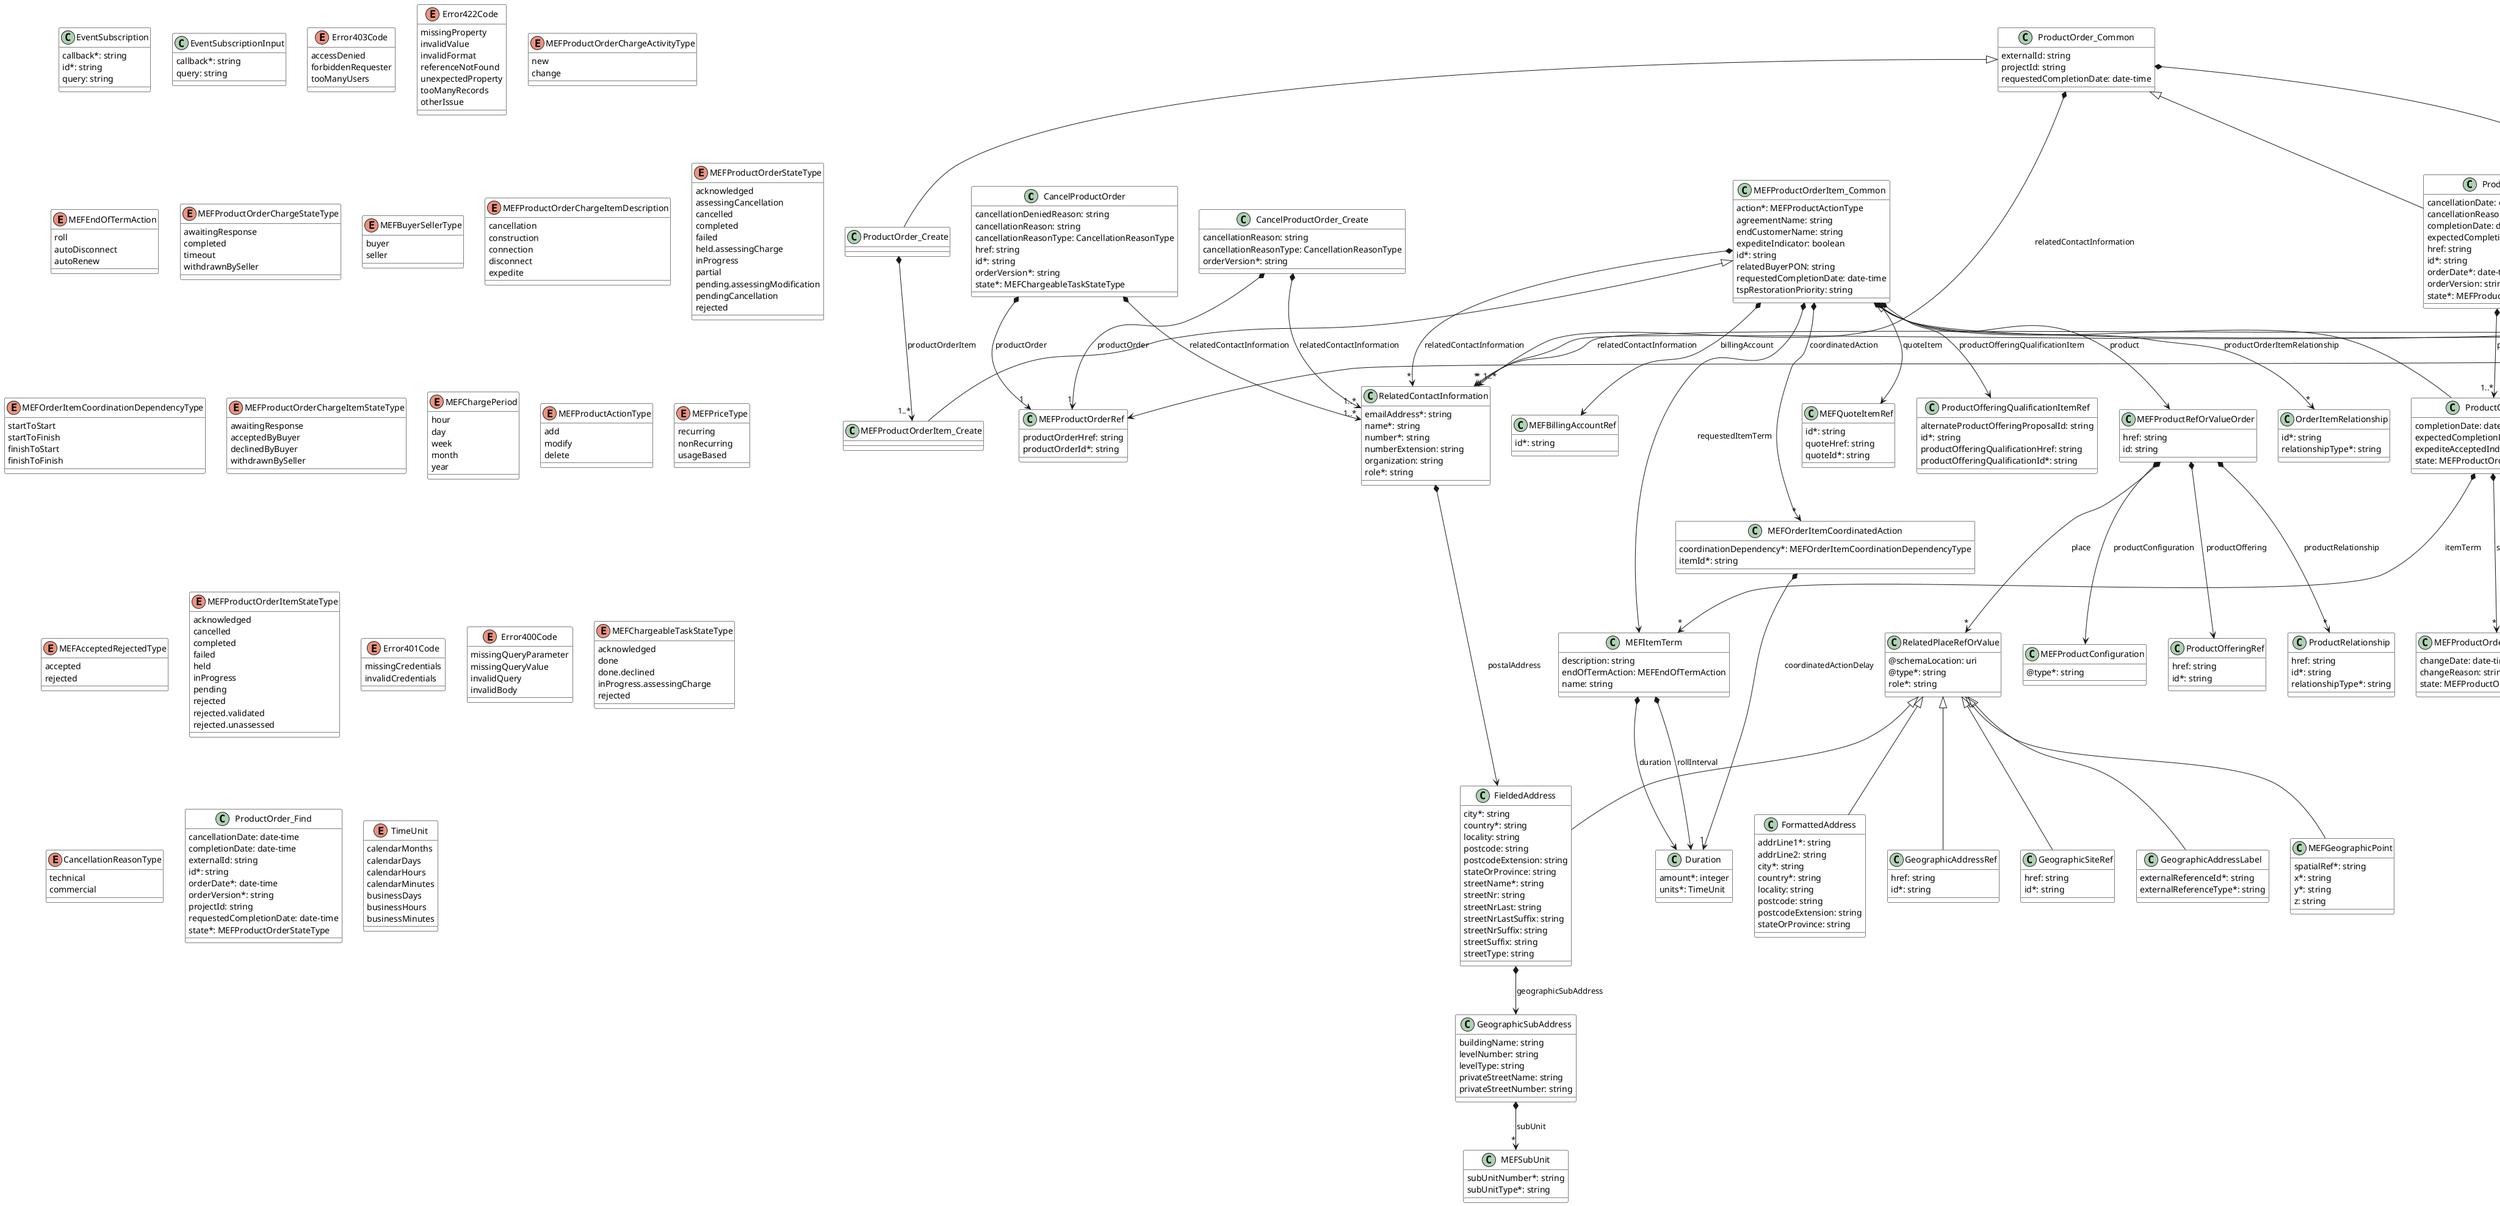 @startuml
skinparam {
    ClassBackgroundColor White
    ClassBorderColor Black
}

class CancelProductOrder {

    cancellationDeniedReason: string
    cancellationReason: string
    cancellationReasonType: CancellationReasonType
    href: string
    id*: string
    orderVersion*: string
    state*: MEFChargeableTaskStateType
}

CancelProductOrder *-->"1" MEFProductOrderRef : productOrder
CancelProductOrder *-->"1..*" RelatedContactInformation : relatedContactInformation


class CancelProductOrder_Create {

    cancellationReason: string
    cancellationReasonType: CancellationReasonType
    orderVersion*: string
}

CancelProductOrder_Create *-->"1" MEFProductOrderRef : productOrder
CancelProductOrder_Create *-->"1..*" RelatedContactInformation : relatedContactInformation


class Duration {

    amount*: integer
    units*: TimeUnit
}



class Error400 {

    code*: Error400Code
}
Error <|-- Error400



class Error401 {

    code*: Error401Code
}
Error <|-- Error401



class Error403 {

    code*: Error403Code
}
Error <|-- Error403



class Error404 {

    code*: string
}
Error <|-- Error404



class Error409 {

    code*: string
}
Error <|-- Error409



class Error {

    message: string
    reason*: string
    referenceError: uri
}



class EventSubscription {

    callback*: string
    id*: string
    query: string
}



class EventSubscriptionInput {

    callback*: string
    query: string
}



class FieldedAddress {

    city*: string
    country*: string
    locality: string
    postcode: string
    postcodeExtension: string
    stateOrProvince: string
    streetName*: string
    streetNr: string
    streetNrLast: string
    streetNrLastSuffix: string
    streetNrSuffix: string
    streetSuffix: string
    streetType: string
}
RelatedPlaceRefOrValue <|-- FieldedAddress

FieldedAddress *--> GeographicSubAddress : geographicSubAddress


class FormattedAddress {

    addrLine1*: string
    addrLine2: string
    city*: string
    country*: string
    locality: string
    postcode: string
    postcodeExtension: string
    stateOrProvince: string
}
RelatedPlaceRefOrValue <|-- FormattedAddress



class GeographicAddressRef {

    href: string
    id*: string
}
RelatedPlaceRefOrValue <|-- GeographicAddressRef



class GeographicSiteRef {

    href: string
    id*: string
}
RelatedPlaceRefOrValue <|-- GeographicSiteRef



class GeographicSubAddress {

    buildingName: string
    levelNumber: string
    levelType: string
    privateStreetName: string
    privateStreetNumber: string
}

GeographicSubAddress *-->"*" MEFSubUnit : subUnit


class MEFBillingAccountRef {

    id*: string
}



class MEFCancelProductOrderRef {

    href: string
    id*: string
}



class MEFItemTerm {

    description: string
    endOfTermAction: MEFEndOfTermAction
    name: string
}

MEFItemTerm *--> Duration : duration
MEFItemTerm *--> Duration : rollInterval


class MEFModifyProductOrderItemRequestedDeliveryDate {

    creationDate*: date-time
    expediteIndicator: boolean
    href: string
    id*: string
    orderVersion*: string
    requestedCompletionDate: date-time
    state*: MEFChargeableTaskStateType
}

MEFModifyProductOrderItemRequestedDeliveryDate *-->"1" MEFProductOrderItemRef : productOrderItem


class MEFModifyProductOrderItemRequestedDeliveryDateRef {

    href: string
    id*: string
}



class MEFOrderItemCoordinatedAction {

    coordinationDependency*: MEFOrderItemCoordinationDependencyType
    itemId*: string
}

MEFOrderItemCoordinatedAction *-->"1" Duration : coordinatedActionDelay


class MEFProductOrderItemStateChange {

    changeDate: date-time
    changeReason: string
    state: MEFProductOrderItemStateType
}



class MEFProductOrderItem_Create {

}
MEFProductOrderItem_Common <|-- MEFProductOrderItem_Create



class MEFQuoteItemRef {

    id*: string
    quoteHref: string
    quoteId*: string
}



class Money {

    unit: string
    value: float
}



class ProductOrder {

    cancellationDate: date-time
    cancellationReason: string
    completionDate: date-time
    expectedCompletionDate: date-time
    href: string
    id*: string
    orderDate*: date-time
    orderVersion: string
    state*: MEFProductOrderStateType
}
ProductOrder_Common <|-- ProductOrder

ProductOrder *-->"*" MEFProductOrderChargeRef : cancellationCharge
ProductOrder *-->"1..*" ProductOrderItem : productOrderItem
ProductOrder *-->"*" MEFProductOrderStateChange : stateChange


class ProductOrder_Common {

    externalId: string
    projectId: string
    requestedCompletionDate: date-time
}

ProductOrder_Common *-->"*" Note : note
ProductOrder_Common *-->"1..*" RelatedContactInformation : relatedContactInformation


class ProductOrder_Update {

    externalId: string
    orderVersion*: string
    projectId: string
}

ProductOrder_Update *-->"*" Note : note
ProductOrder_Update *-->"*" MEFProductOrderItem_Update : productOrderItem
ProductOrder_Update *-->"*" RelatedContactInformation : relatedContactInformation


class TerminationError {

    code: Error422Code
    propertyPath: string
    value: string
}



enum Error403Code {

    accessDenied
    forbiddenRequester
    tooManyUsers
}
class Error422 {

    code*: Error422Code
    propertyPath: string
}
Error <|-- Error422



enum Error422Code {

    missingProperty
    invalidValue
    invalidFormat
    referenceNotFound
    unexpectedProperty
    tooManyRecords
    otherIssue
}
class Error500 {

    code*: string
}
Error <|-- Error500



class Error501 {

    code*: string
}
Error <|-- Error501



class GeographicAddressLabel {

    externalReferenceId*: string
    externalReferenceType*: string
}
RelatedPlaceRefOrValue <|-- GeographicAddressLabel



class MEFGeographicPoint {

    spatialRef*: string
    x*: string
    y*: string
    z: string
}
RelatedPlaceRefOrValue <|-- MEFGeographicPoint



class MEFModifyProductOrderItemRequestedDeliveryDate_Create {

    expediteIndicator: boolean
    orderVersion*: string
    requestedCompletionDate: date-time
}

MEFModifyProductOrderItemRequestedDeliveryDate_Create *-->"1" MEFProductOrderItemRef : productOrderItem


class MEFProductConfiguration {

    @type*: string
}



class MEFProductOrderCharge {

    creationDate: date-time
    href: string
    id*: string
    responseDueDate*: date-time
    state*: MEFProductOrderChargeStateType
}

MEFProductOrderCharge *--> MEFCancelProductOrderRef : cancelProductOrder
MEFProductOrderCharge *-->"1..*" MEFProductOrderChargeItem : chargeItem
MEFProductOrderCharge *--> MEFModifyProductOrderItemRequestedDeliveryDateRef : modifyProductOrderItemRequestedDeliveryDate
MEFProductOrderCharge *--> MEFProductOrderRef : productOrder
MEFProductOrderCharge *--> MEFProductOrderItemRef : productOrderItem
MEFProductOrderCharge *--> MEFProductOrderChargeRef : replacedCharge


enum MEFProductOrderChargeActivityType {

    new
    change
}
enum MEFEndOfTermAction {

    roll
    autoDisconnect
    autoRenew
}
class MEFProductOrderChargeItem {

    acceptanceIndicator: MEFAcceptedRejectedType
    activityType*: MEFProductOrderChargeActivityType
    blocking*: boolean
    chargeType*: MEFPriceType
    description*: MEFProductOrderChargeItemDescription
    id*: string
    recurringChargePeriod: MEFChargePeriod
    state*: MEFProductOrderChargeItemStateType
    unitOfMeasure: string
}

MEFProductOrderChargeItem *-->"1" Price : price


class MEFProductOrderChargeItem_Update {

    acceptanceIndicator*: MEFAcceptedRejectedType
    id*: string
}



class MEFProductOrderChargeRef {

    href: string
    id*: string
}



class MEFProductOrderCharge_Update {

}

MEFProductOrderCharge_Update *-->"1..*" MEFProductOrderChargeItem_Update : chargeItem


class MEFProductOrderItemRef {

    productOrderHref: string
    productOrderId*: string
    productOrderItemId*: string
}



class MEFProductOrderRef {

    productOrderHref: string
    productOrderId*: string
}



class MEFProductOrderStateChange {

    changeDate: date-time
    changeReason: string
    state: MEFProductOrderStateType
}



class MEFSubUnit {

    subUnitNumber*: string
    subUnitType*: string
}



class Note {

    author*: string
    date*: date-time
    id*: string
    source*: MEFBuyerSellerType
    text*: string
}



class OrderItemRelationship {

    id*: string
    relationshipType*: string
}



class Price {

    taxRate: float
}

Price *--> Money : dutyFreeAmount
Price *--> Money : taxIncludedAmount


class ProductOfferingRef {

    href: string
    id*: string
}



class ProductOrderItem {

    completionDate: date-time
    expectedCompletionDate: date-time
    expediteAcceptedIndicator: boolean
    state: MEFProductOrderItemStateType
}
MEFProductOrderItem_Common <|-- ProductOrderItem

ProductOrderItem *-->"*" MEFProductOrderChargeRef : charge
ProductOrderItem *-->"*" MEFItemTerm : itemTerm
ProductOrderItem *-->"*" MEFProductOrderItemStateChange : stateChange
ProductOrderItem *-->"*" TerminationError : terminationError


enum MEFProductOrderChargeStateType {

    awaitingResponse
    completed
    timeout
    withdrawnBySeller
}
enum MEFBuyerSellerType {

    buyer
    seller
}
enum MEFProductOrderChargeItemDescription {

    cancellation
    construction
    connection
    disconnect
    expedite
}
class MEFProductOrderItem_Common {

    action*: MEFProductActionType
    agreementName: string
    endCustomerName: string
    expediteIndicator: boolean
    id*: string
    relatedBuyerPON: string
    requestedCompletionDate: date-time
    tspRestorationPriority: string
}

MEFProductOrderItem_Common *--> MEFBillingAccountRef : billingAccount
MEFProductOrderItem_Common *-->"*" MEFOrderItemCoordinatedAction : coordinatedAction
MEFProductOrderItem_Common *-->"*" Note : note
MEFProductOrderItem_Common *--> MEFProductRefOrValueOrder : product
MEFProductOrderItem_Common *--> ProductOfferingQualificationItemRef : productOfferingQualificationItem
MEFProductOrderItem_Common *-->"*" OrderItemRelationship : productOrderItemRelationship
MEFProductOrderItem_Common *--> MEFQuoteItemRef : quoteItem
MEFProductOrderItem_Common *-->"*" RelatedContactInformation : relatedContactInformation
MEFProductOrderItem_Common *--> MEFItemTerm : requestedItemTerm


class MEFProductOrderItem_Update {

    endCustomerName: string
    id*: string
    relatedBuyerPON: string
}

MEFProductOrderItem_Update *-->"*" Note : note
MEFProductOrderItem_Update *-->"*" RelatedContactInformation : relatedContactInformation


class MEFProductRefOrValueOrder {

    href: string
    id: string
}

MEFProductRefOrValueOrder *-->"*" RelatedPlaceRefOrValue : place
MEFProductRefOrValueOrder *--> MEFProductConfiguration : productConfiguration
MEFProductRefOrValueOrder *--> ProductOfferingRef : productOffering
MEFProductRefOrValueOrder *-->"*" ProductRelationship : productRelationship


class ProductOfferingQualificationItemRef {

    alternateProductOfferingProposalId: string
    id*: string
    productOfferingQualificationHref: string
    productOfferingQualificationId*: string
}



class ProductRelationship {

    href: string
    id*: string
    relationshipType*: string
}



enum MEFProductOrderStateType {

    acknowledged
    assessingCancellation
    cancelled
    completed
    failed
    held.assessingCharge
    inProgress
    partial
    pending.assessingModification
    pendingCancellation
    rejected
}
enum MEFOrderItemCoordinationDependencyType {

    startToStart
    startToFinish
    finishToStart
    finishToFinish
}
enum MEFProductOrderChargeItemStateType {

    awaitingResponse
    acceptedByBuyer
    declinedByBuyer
    withdrawnBySeller
}
enum MEFChargePeriod {

    hour
    day
    week
    month
    year
}
enum MEFProductActionType {

    add
    modify
    delete
}
enum MEFPriceType {

    recurring
    nonRecurring
    usageBased
}
enum MEFAcceptedRejectedType {

    accepted
    rejected
}
enum MEFProductOrderItemStateType {

    acknowledged
    cancelled
    completed
    failed
    held
    inProgress
    pending
    rejected
    rejected.validated
    rejected.unassessed
}
class RelatedContactInformation {

    emailAddress*: string
    name*: string
    number*: string
    numberExtension: string
    organization: string
    role*: string
}

RelatedContactInformation *--> FieldedAddress : postalAddress


class RelatedPlaceRefOrValue {

    @schemaLocation: uri
    @type*: string
    role*: string
}



enum Error401Code {

    missingCredentials
    invalidCredentials
}
enum Error400Code {

    missingQueryParameter
    missingQueryValue
    invalidQuery
    invalidBody
}
enum MEFChargeableTaskStateType {

    acknowledged
    done
    done.declined
    inProgress.assessingCharge
    rejected
}
enum CancellationReasonType {

    technical
    commercial
}
class ProductOrder_Create {

}
ProductOrder_Common <|-- ProductOrder_Create

ProductOrder_Create *-->"1..*" MEFProductOrderItem_Create : productOrderItem


class ProductOrder_Find {

    cancellationDate: date-time
    completionDate: date-time
    externalId: string
    id*: string
    orderDate*: date-time
    orderVersion*: string
    projectId: string
    requestedCompletionDate: date-time
    state*: MEFProductOrderStateType
}



enum TimeUnit {

    calendarMonths
    calendarDays
    calendarHours
    calendarMinutes
    businessDays
    businessHours
    businessMinutes
}
@enduml
